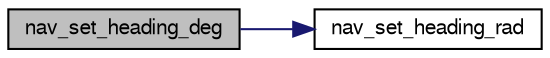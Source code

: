 digraph "nav_set_heading_deg"
{
  edge [fontname="FreeSans",fontsize="10",labelfontname="FreeSans",labelfontsize="10"];
  node [fontname="FreeSans",fontsize="10",shape=record];
  rankdir="LR";
  Node1 [label="nav_set_heading_deg",height=0.2,width=0.4,color="black", fillcolor="grey75", style="filled", fontcolor="black"];
  Node1 -> Node2 [color="midnightblue",fontsize="10",style="solid",fontname="FreeSans"];
  Node2 [label="nav_set_heading_rad",height=0.2,width=0.4,color="black", fillcolor="white", style="filled",URL="$rotorcraft_2navigation_8c.html#abf18f00b953eff1d3133af7252e32379",tooltip="Set nav_heading in radians. "];
}
